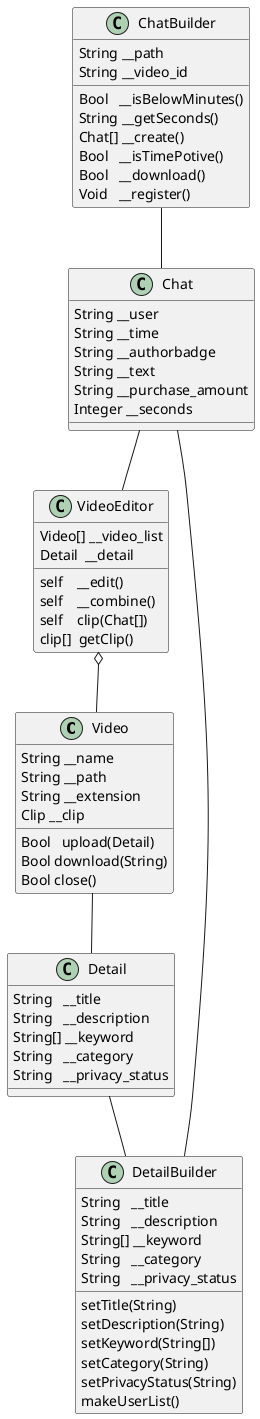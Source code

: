 @startuml
class Video{
    String __name
    String __path
    String __extension
    Clip __clip
    Bool   upload(Detail)
    Bool download(String)
    Bool close()
}

class VideoEditor{
    Video[] __video_list
    Detail  __detail
    self    __edit()
    self    __combine()
    self    clip(Chat[])
    clip[]  getClip()
}

class Detail{
    String   __title
    String   __description
    String[] __keyword
    String   __category
    String   __privacy_status
}

class DetailBuilder{
    String   __title
    String   __description
    String[] __keyword
    String   __category
    String   __privacy_status
    setTitle(String)
    setDescription(String)
    setKeyword(String[])
    setCategory(String)
    setPrivacyStatus(String)
    makeUserList()
}

class Chat{
    String __user
    String __time
    String __authorbadge
    String __text
    String __purchase_amount
    Integer __seconds
}

class ChatBuilder{
    String __path
    String __video_id
    Bool   __isBelowMinutes()
    String __getSeconds()
    Chat[] __create()
    Bool   __isTimePotive()
    Bool   __download()
    Void   __register()
}

VideoEditor o-- Video
Detail -- DetailBuilder
ChatBuilder -- Chat
Video -- Detail
Chat -- DetailBuilder
Chat -- VideoEditor

@enduml
